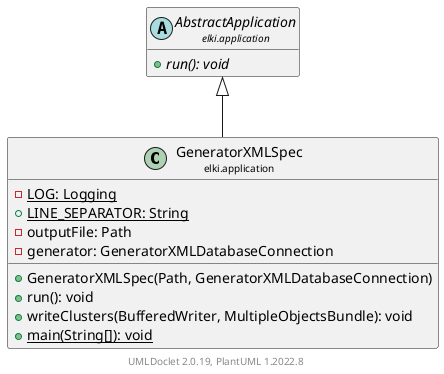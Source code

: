 @startuml
    remove .*\.(Instance|Par|Parameterizer|Factory)$
    set namespaceSeparator none
    hide empty fields
    hide empty methods

    class "<size:14>GeneratorXMLSpec\n<size:10>elki.application" as elki.application.GeneratorXMLSpec [[GeneratorXMLSpec.html]] {
        {static} -LOG: Logging
        {static} +LINE_SEPARATOR: String
        -outputFile: Path
        -generator: GeneratorXMLDatabaseConnection
        +GeneratorXMLSpec(Path, GeneratorXMLDatabaseConnection)
        +run(): void
        +writeClusters(BufferedWriter, MultipleObjectsBundle): void
        {static} +main(String[]): void
    }

    abstract class "<size:14>AbstractApplication\n<size:10>elki.application" as elki.application.AbstractApplication [[AbstractApplication.html]] {
        {abstract} +run(): void
    }
    class "<size:14>GeneratorXMLSpec.Par\n<size:10>elki.application" as elki.application.GeneratorXMLSpec.Par [[GeneratorXMLSpec.Par.html]]

    elki.application.AbstractApplication <|-- elki.application.GeneratorXMLSpec
    elki.application.GeneratorXMLSpec +-- elki.application.GeneratorXMLSpec.Par

    center footer UMLDoclet 2.0.19, PlantUML 1.2022.8
@enduml
